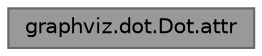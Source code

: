 digraph "graphviz.dot.Dot.attr"
{
 
  bgcolor="transparent";
  edge [fontname=Helvetica,fontsize=10,labelfontname=Helvetica,labelfontsize=10];
  node [fontname=Helvetica,fontsize=10,shape=box,height=0.2,width=0.4];
  rankdir="LR";
  Node1 [id="Node000001",label="graphviz.dot.Dot.attr",height=0.2,width=0.4,color="gray40", fillcolor="grey60", style="filled", fontcolor="black",tooltip=" "];
}
